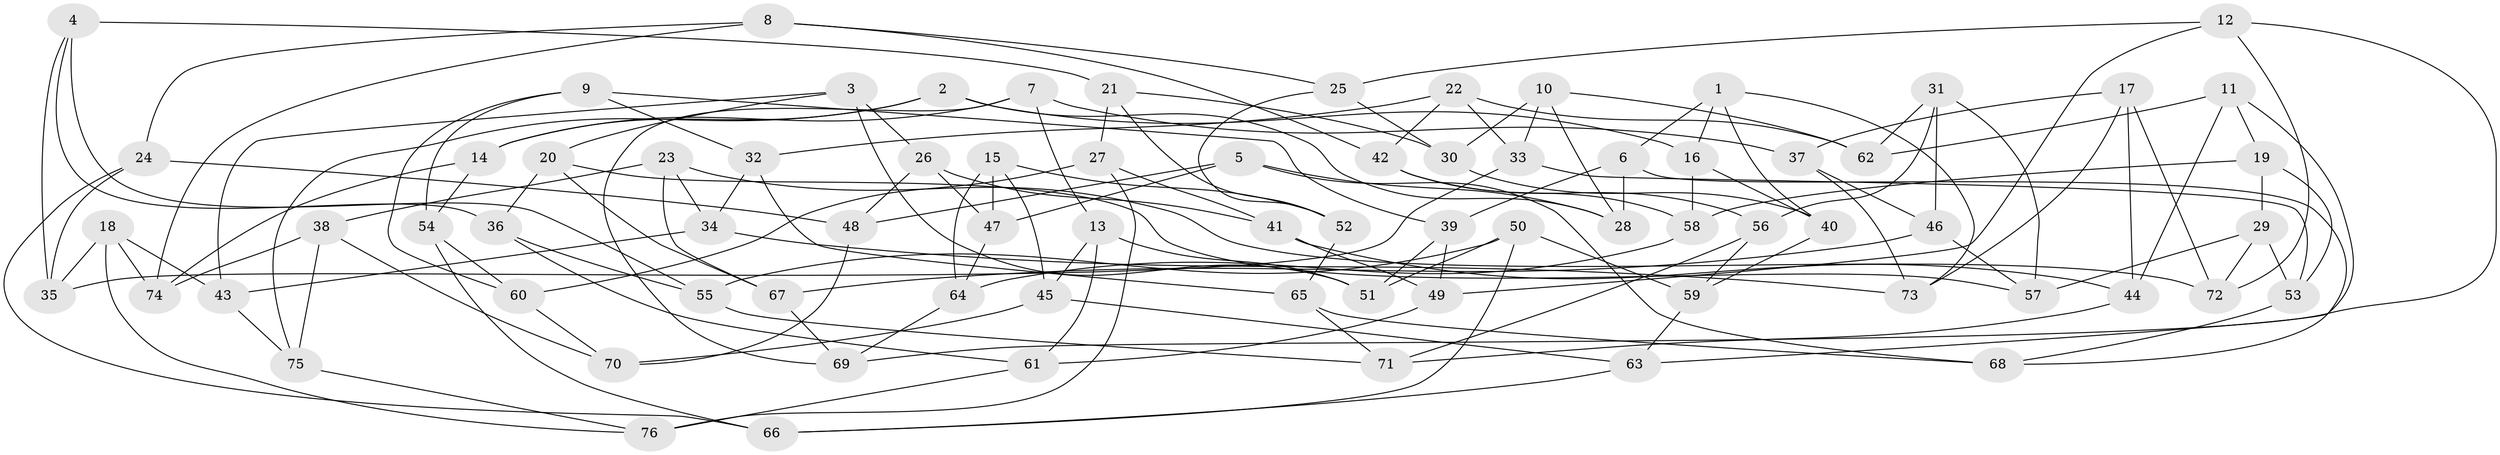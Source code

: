 // coarse degree distribution, {5: 0.10526315789473684, 6: 0.7105263157894737, 4: 0.15789473684210525, 8: 0.02631578947368421}
// Generated by graph-tools (version 1.1) at 2025/48/03/06/25 01:48:58]
// undirected, 76 vertices, 152 edges
graph export_dot {
graph [start="1"]
  node [color=gray90,style=filled];
  1;
  2;
  3;
  4;
  5;
  6;
  7;
  8;
  9;
  10;
  11;
  12;
  13;
  14;
  15;
  16;
  17;
  18;
  19;
  20;
  21;
  22;
  23;
  24;
  25;
  26;
  27;
  28;
  29;
  30;
  31;
  32;
  33;
  34;
  35;
  36;
  37;
  38;
  39;
  40;
  41;
  42;
  43;
  44;
  45;
  46;
  47;
  48;
  49;
  50;
  51;
  52;
  53;
  54;
  55;
  56;
  57;
  58;
  59;
  60;
  61;
  62;
  63;
  64;
  65;
  66;
  67;
  68;
  69;
  70;
  71;
  72;
  73;
  74;
  75;
  76;
  1 -- 40;
  1 -- 6;
  1 -- 73;
  1 -- 16;
  2 -- 28;
  2 -- 16;
  2 -- 75;
  2 -- 14;
  3 -- 26;
  3 -- 20;
  3 -- 43;
  3 -- 51;
  4 -- 55;
  4 -- 21;
  4 -- 36;
  4 -- 35;
  5 -- 68;
  5 -- 28;
  5 -- 47;
  5 -- 48;
  6 -- 28;
  6 -- 39;
  6 -- 68;
  7 -- 14;
  7 -- 69;
  7 -- 13;
  7 -- 37;
  8 -- 24;
  8 -- 74;
  8 -- 25;
  8 -- 42;
  9 -- 32;
  9 -- 60;
  9 -- 39;
  9 -- 54;
  10 -- 30;
  10 -- 33;
  10 -- 62;
  10 -- 28;
  11 -- 44;
  11 -- 62;
  11 -- 63;
  11 -- 19;
  12 -- 72;
  12 -- 69;
  12 -- 49;
  12 -- 25;
  13 -- 45;
  13 -- 51;
  13 -- 61;
  14 -- 54;
  14 -- 74;
  15 -- 64;
  15 -- 47;
  15 -- 52;
  15 -- 45;
  16 -- 58;
  16 -- 40;
  17 -- 37;
  17 -- 44;
  17 -- 73;
  17 -- 72;
  18 -- 76;
  18 -- 43;
  18 -- 35;
  18 -- 74;
  19 -- 58;
  19 -- 53;
  19 -- 29;
  20 -- 67;
  20 -- 36;
  20 -- 57;
  21 -- 30;
  21 -- 52;
  21 -- 27;
  22 -- 62;
  22 -- 32;
  22 -- 42;
  22 -- 33;
  23 -- 72;
  23 -- 67;
  23 -- 34;
  23 -- 38;
  24 -- 66;
  24 -- 35;
  24 -- 48;
  25 -- 52;
  25 -- 30;
  26 -- 47;
  26 -- 41;
  26 -- 48;
  27 -- 41;
  27 -- 60;
  27 -- 76;
  29 -- 57;
  29 -- 72;
  29 -- 53;
  30 -- 40;
  31 -- 57;
  31 -- 56;
  31 -- 46;
  31 -- 62;
  32 -- 65;
  32 -- 34;
  33 -- 53;
  33 -- 35;
  34 -- 73;
  34 -- 43;
  36 -- 61;
  36 -- 55;
  37 -- 73;
  37 -- 46;
  38 -- 70;
  38 -- 75;
  38 -- 74;
  39 -- 49;
  39 -- 51;
  40 -- 59;
  41 -- 44;
  41 -- 49;
  42 -- 56;
  42 -- 58;
  43 -- 75;
  44 -- 71;
  45 -- 63;
  45 -- 70;
  46 -- 57;
  46 -- 67;
  47 -- 64;
  48 -- 70;
  49 -- 61;
  50 -- 66;
  50 -- 51;
  50 -- 59;
  50 -- 55;
  52 -- 65;
  53 -- 68;
  54 -- 66;
  54 -- 60;
  55 -- 71;
  56 -- 59;
  56 -- 71;
  58 -- 64;
  59 -- 63;
  60 -- 70;
  61 -- 76;
  63 -- 66;
  64 -- 69;
  65 -- 68;
  65 -- 71;
  67 -- 69;
  75 -- 76;
}
